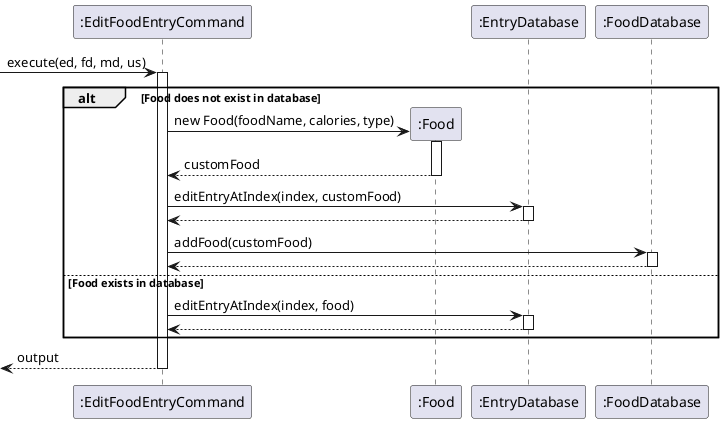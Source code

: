 @startuml
'https://plantuml.com/sequence-diagram

-> ":EditFoodEntryCommand": execute(ed, fd, md, us)
activate ":EditFoodEntryCommand"
alt Food does not exist in database

    create ":Food"
    ":EditFoodEntryCommand" -> ":Food" : new Food(foodName, calories, type)
    activate ":Food"
    return customFood

    ":EditFoodEntryCommand" -> ":EntryDatabase" : editEntryAtIndex(index, customFood)
    activate ":EntryDatabase"
    return

    ":EditFoodEntryCommand" -> ":FoodDatabase" : addFood(customFood)
    activate ":FoodDatabase"
    return

else Food exists in database

    ":EditFoodEntryCommand" -> ":EntryDatabase" : editEntryAtIndex(index, food)
    activate ":EntryDatabase"
    return

end
return output

@enduml
